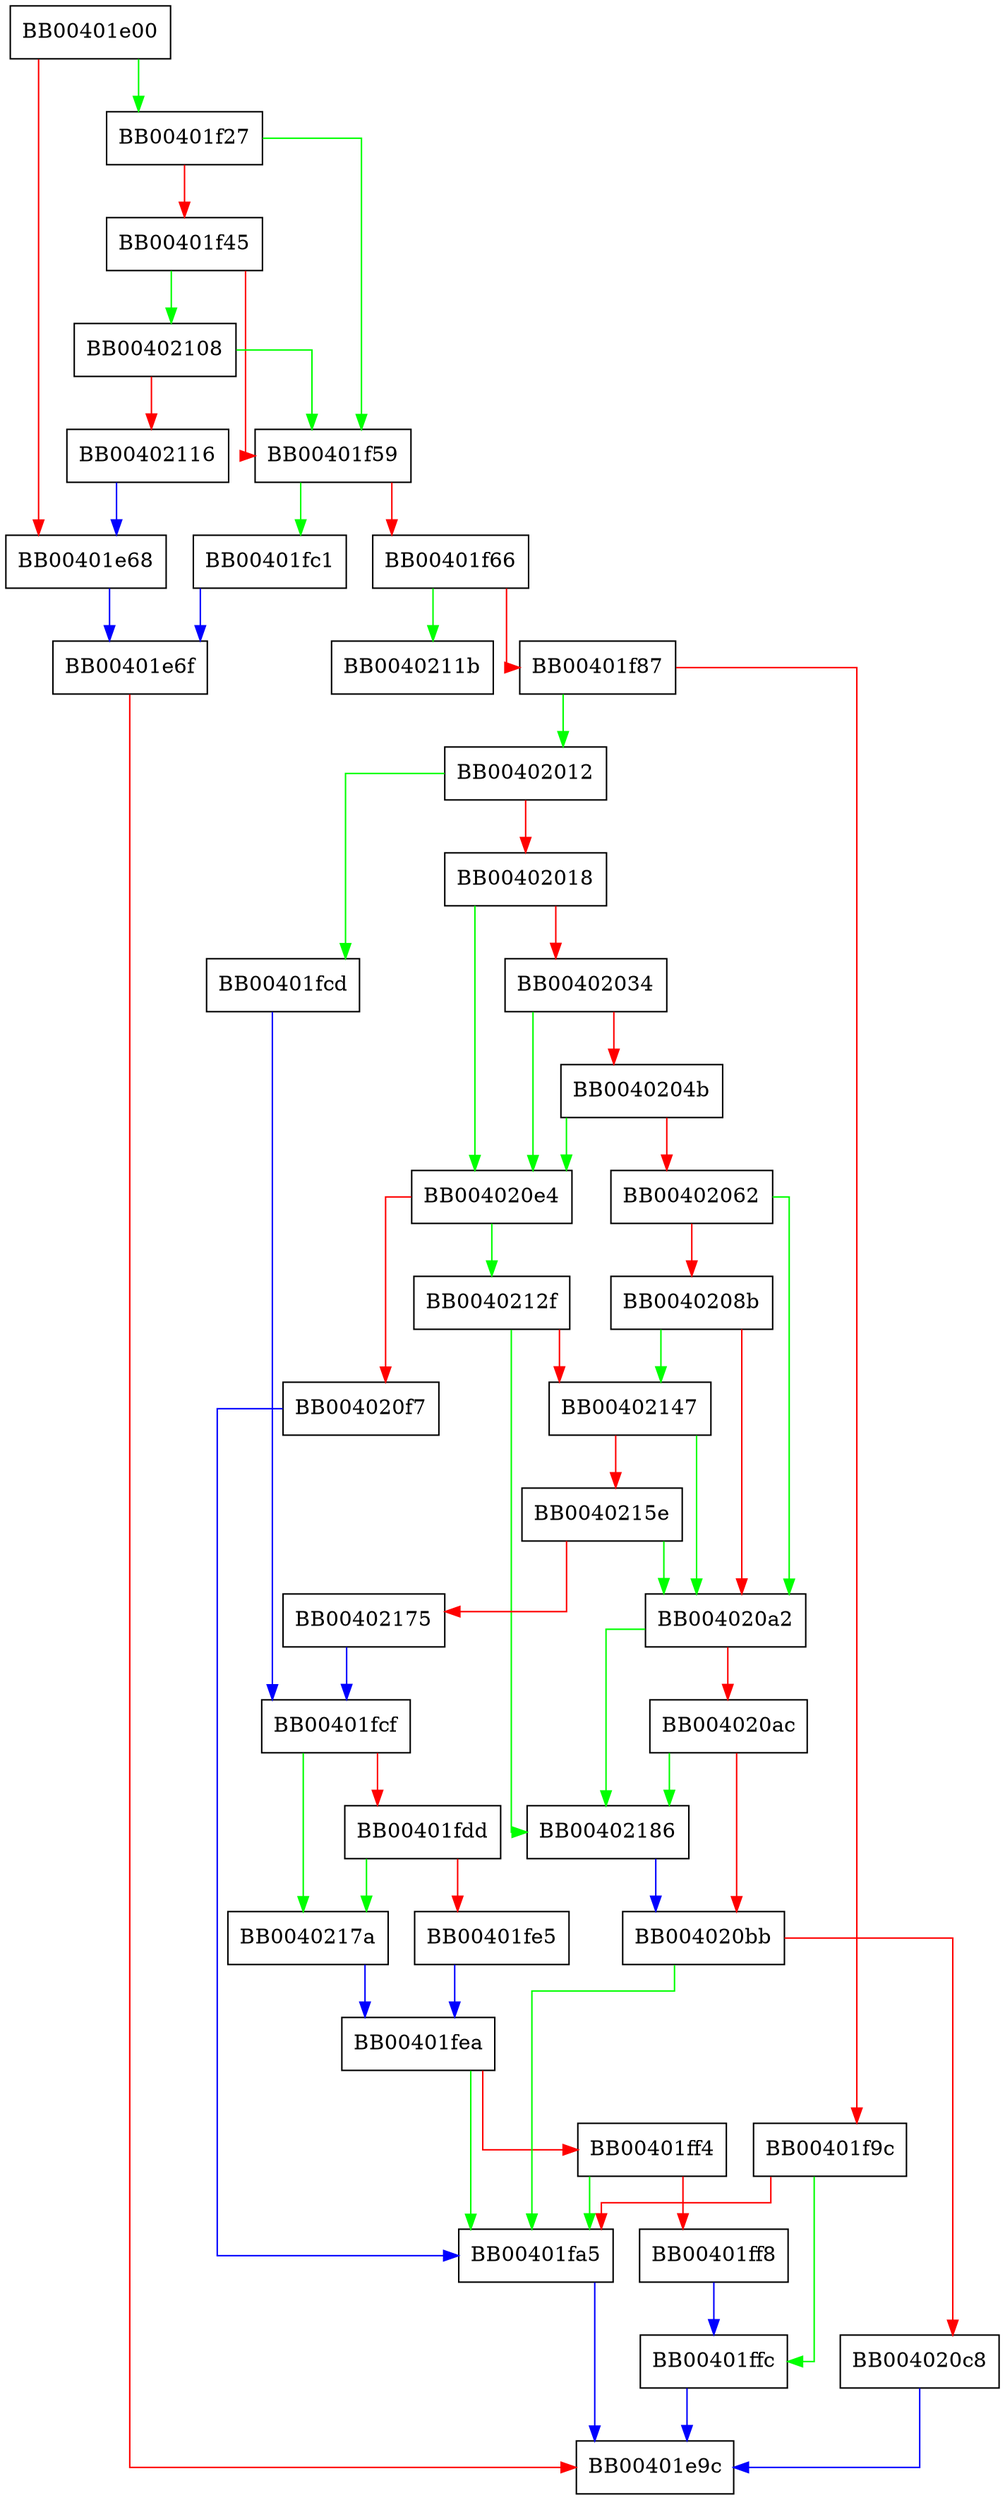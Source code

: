 digraph main {
  node [shape="box"];
  graph [splines=ortho];
  BB00401e00 -> BB00401f27 [color="green"];
  BB00401e00 -> BB00401e68 [color="red"];
  BB00401e68 -> BB00401e6f [color="blue"];
  BB00401e6f -> BB00401e9c [color="red"];
  BB00401f27 -> BB00401f59 [color="green"];
  BB00401f27 -> BB00401f45 [color="red"];
  BB00401f45 -> BB00402108 [color="green"];
  BB00401f45 -> BB00401f59 [color="red"];
  BB00401f59 -> BB00401fc1 [color="green"];
  BB00401f59 -> BB00401f66 [color="red"];
  BB00401f66 -> BB0040211b [color="green"];
  BB00401f66 -> BB00401f87 [color="red"];
  BB00401f87 -> BB00402012 [color="green"];
  BB00401f87 -> BB00401f9c [color="red"];
  BB00401f9c -> BB00401ffc [color="green"];
  BB00401f9c -> BB00401fa5 [color="red"];
  BB00401fa5 -> BB00401e9c [color="blue"];
  BB00401fc1 -> BB00401e6f [color="blue"];
  BB00401fcd -> BB00401fcf [color="blue"];
  BB00401fcf -> BB0040217a [color="green"];
  BB00401fcf -> BB00401fdd [color="red"];
  BB00401fdd -> BB0040217a [color="green"];
  BB00401fdd -> BB00401fe5 [color="red"];
  BB00401fe5 -> BB00401fea [color="blue"];
  BB00401fea -> BB00401fa5 [color="green"];
  BB00401fea -> BB00401ff4 [color="red"];
  BB00401ff4 -> BB00401fa5 [color="green"];
  BB00401ff4 -> BB00401ff8 [color="red"];
  BB00401ff8 -> BB00401ffc [color="blue"];
  BB00401ffc -> BB00401e9c [color="blue"];
  BB00402012 -> BB00401fcd [color="green"];
  BB00402012 -> BB00402018 [color="red"];
  BB00402018 -> BB004020e4 [color="green"];
  BB00402018 -> BB00402034 [color="red"];
  BB00402034 -> BB004020e4 [color="green"];
  BB00402034 -> BB0040204b [color="red"];
  BB0040204b -> BB004020e4 [color="green"];
  BB0040204b -> BB00402062 [color="red"];
  BB00402062 -> BB004020a2 [color="green"];
  BB00402062 -> BB0040208b [color="red"];
  BB0040208b -> BB00402147 [color="green"];
  BB0040208b -> BB004020a2 [color="red"];
  BB004020a2 -> BB00402186 [color="green"];
  BB004020a2 -> BB004020ac [color="red"];
  BB004020ac -> BB00402186 [color="green"];
  BB004020ac -> BB004020bb [color="red"];
  BB004020bb -> BB00401fa5 [color="green"];
  BB004020bb -> BB004020c8 [color="red"];
  BB004020c8 -> BB00401e9c [color="blue"];
  BB004020e4 -> BB0040212f [color="green"];
  BB004020e4 -> BB004020f7 [color="red"];
  BB004020f7 -> BB00401fa5 [color="blue"];
  BB00402108 -> BB00401f59 [color="green"];
  BB00402108 -> BB00402116 [color="red"];
  BB00402116 -> BB00401e68 [color="blue"];
  BB0040212f -> BB00402186 [color="green"];
  BB0040212f -> BB00402147 [color="red"];
  BB00402147 -> BB004020a2 [color="green"];
  BB00402147 -> BB0040215e [color="red"];
  BB0040215e -> BB004020a2 [color="green"];
  BB0040215e -> BB00402175 [color="red"];
  BB00402175 -> BB00401fcf [color="blue"];
  BB0040217a -> BB00401fea [color="blue"];
  BB00402186 -> BB004020bb [color="blue"];
}